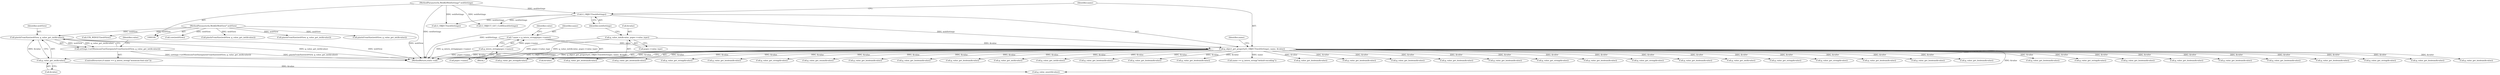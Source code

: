 digraph "0_Chrome_5a2de6455f565783c73e53eae2c8b953e7d48520@pointer" {
"1000231" [label="(Call,pixelsFromSize(webView, g_value_get_int(&value)))"];
"1000103" [label="(MethodParameterIn,WebKitWebView* webView)"];
"1000233" [label="(Call,g_value_get_int(&value))"];
"1000125" [label="(Call,g_object_get_property(G_OBJECT(webSettings), name, &value))"];
"1000126" [label="(Call,G_OBJECT(webSettings))"];
"1000101" [label="(MethodParameterIn,WebKitWebSettings* webSettings)"];
"1000110" [label="(Call,* name = g_intern_string(pspec->name))"];
"1000112" [label="(Call,g_intern_string(pspec->name))"];
"1000119" [label="(Call,g_value_init(&value, pspec->value_type))"];
"1000230" [label="(Call,settings->setMinimumFontSize(pixelsFromSize(webView, g_value_get_int(&value))))"];
"1000209" [label="(Call,g_value_get_int(&value))"];
"1000560" [label="(Call,G_OBJECT(webSettings))"];
"1000255" [label="(Call,GTK_WIDGET(webView))"];
"1000133" [label="(Identifier,name)"];
"1000576" [label="(Call,g_value_get_string(&value))"];
"1000177" [label="(Call,g_value_get_string(&value))"];
"1000438" [label="(Call,g_value_get_boolean(&value))"];
"1000388" [label="(Call,g_value_get_boolean(&value))"];
"1000378" [label="(Call,g_value_get_boolean(&value))"];
"1000599" [label="(Call,g_value_unset(&value))"];
"1000275" [label="(Call,g_value_get_boolean(&value))"];
"1000128" [label="(Identifier,name)"];
"1000137" [label="(Call,g_value_get_string(&value))"];
"1000265" [label="(Call,g_value_get_boolean(&value))"];
"1000285" [label="(Call,g_value_get_boolean(&value))"];
"1000480" [label="(Call,g_value_get_boolean(&value))"];
"1000367" [label="(Call,g_value_get_boolean(&value))"];
"1000118" [label="(Identifier,value)"];
"1000295" [label="(Call,g_value_get_boolean(&value))"];
"1000125" [label="(Call,g_object_get_property(G_OBJECT(webSettings), name, &value))"];
"1000119" [label="(Call,g_value_init(&value, pspec->value_type))"];
"1000230" [label="(Call,settings->setMinimumFontSize(pixelsFromSize(webView, g_value_get_int(&value))))"];
"1000337" [label="(Call,g_value_get_string(&value))"];
"1000503" [label="(Call,core(webView))"];
"1000357" [label="(Call,g_value_get_boolean(&value))"];
"1000508" [label="(Call,g_value_get_boolean(&value))"];
"1000110" [label="(Call,* name = g_intern_string(pspec->name))"];
"1000120" [label="(Call,&value)"];
"1000219" [label="(Call,pixelsFromSize(webView, g_value_get_int(&value)))"];
"1000187" [label="(Call,g_value_get_string(&value))"];
"1000129" [label="(Call,&value)"];
"1000315" [label="(Call,g_value_get_boolean(&value))"];
"1000234" [label="(Call,&value)"];
"1000408" [label="(Call,g_value_get_boolean(&value))"];
"1000157" [label="(Call,g_value_get_string(&value))"];
"1000418" [label="(Call,g_value_get_boolean(&value))"];
"1000197" [label="(Call,g_value_get_string(&value))"];
"1000126" [label="(Call,G_OBJECT(webSettings))"];
"1000460" [label="(Call,g_value_get_enum(&value))"];
"1000127" [label="(Identifier,webSettings)"];
"1000601" [label="(Identifier,value)"];
"1000428" [label="(Call,g_value_get_boolean(&value))"];
"1000548" [label="(Call,g_value_get_boolean(&value))"];
"1000233" [label="(Call,g_value_get_int(&value))"];
"1000593" [label="(Call,G_OBJECT_GET_CLASS(webSettings))"];
"1000103" [label="(MethodParameterIn,WebKitWebView* webView)"];
"1000528" [label="(Call,g_value_get_boolean(&value))"];
"1000112" [label="(Call,g_intern_string(pspec->name))"];
"1000111" [label="(Identifier,name)"];
"1000231" [label="(Call,pixelsFromSize(webView, g_value_get_int(&value)))"];
"1000221" [label="(Call,g_value_get_int(&value))"];
"1000245" [label="(Call,g_value_get_int(&value))"];
"1000490" [label="(Call,g_value_get_boolean(&value))"];
"1000101" [label="(MethodParameterIn,WebKitWebSettings* webSettings)"];
"1000518" [label="(Call,g_value_get_boolean(&value))"];
"1000113" [label="(Call,pspec->name)"];
"1000538" [label="(Call,g_value_get_boolean(&value))"];
"1000243" [label="(Call,pixelsFromSize(webView, g_value_get_int(&value)))"];
"1000232" [label="(Identifier,webView)"];
"1000132" [label="(Call,name == g_intern_string(\"default-encoding\"))"];
"1000325" [label="(Call,g_value_get_boolean(&value))"];
"1000122" [label="(Call,pspec->value_type)"];
"1000398" [label="(Call,g_value_get_boolean(&value))"];
"1000225" [label="(ControlStructure,if (name == g_intern_string(\"minimum-font-size\")))"];
"1000448" [label="(Call,g_value_get_boolean(&value))"];
"1000305" [label="(Call,g_value_get_boolean(&value))"];
"1000470" [label="(Call,g_value_get_boolean(&value))"];
"1000147" [label="(Call,g_value_get_string(&value))"];
"1000602" [label="(MethodReturn,static void)"];
"1000586" [label="(Call,g_value_get_boolean(&value))"];
"1000167" [label="(Call,g_value_get_string(&value))"];
"1000104" [label="(Block,)"];
"1000207" [label="(Call,pixelsFromSize(webView, g_value_get_int(&value)))"];
"1000347" [label="(Call,g_value_get_boolean(&value))"];
"1000231" -> "1000230"  [label="AST: "];
"1000231" -> "1000233"  [label="CFG: "];
"1000232" -> "1000231"  [label="AST: "];
"1000233" -> "1000231"  [label="AST: "];
"1000230" -> "1000231"  [label="CFG: "];
"1000231" -> "1000602"  [label="DDG: g_value_get_int(&value)"];
"1000231" -> "1000602"  [label="DDG: webView"];
"1000231" -> "1000230"  [label="DDG: webView"];
"1000231" -> "1000230"  [label="DDG: g_value_get_int(&value)"];
"1000103" -> "1000231"  [label="DDG: webView"];
"1000233" -> "1000231"  [label="DDG: &value"];
"1000103" -> "1000100"  [label="AST: "];
"1000103" -> "1000602"  [label="DDG: webView"];
"1000103" -> "1000207"  [label="DDG: webView"];
"1000103" -> "1000219"  [label="DDG: webView"];
"1000103" -> "1000243"  [label="DDG: webView"];
"1000103" -> "1000255"  [label="DDG: webView"];
"1000103" -> "1000503"  [label="DDG: webView"];
"1000233" -> "1000234"  [label="CFG: "];
"1000234" -> "1000233"  [label="AST: "];
"1000125" -> "1000233"  [label="DDG: &value"];
"1000233" -> "1000599"  [label="DDG: &value"];
"1000125" -> "1000104"  [label="AST: "];
"1000125" -> "1000129"  [label="CFG: "];
"1000126" -> "1000125"  [label="AST: "];
"1000128" -> "1000125"  [label="AST: "];
"1000129" -> "1000125"  [label="AST: "];
"1000133" -> "1000125"  [label="CFG: "];
"1000125" -> "1000602"  [label="DDG: G_OBJECT(webSettings)"];
"1000125" -> "1000602"  [label="DDG: g_object_get_property(G_OBJECT(webSettings), name, &value)"];
"1000126" -> "1000125"  [label="DDG: webSettings"];
"1000110" -> "1000125"  [label="DDG: name"];
"1000119" -> "1000125"  [label="DDG: &value"];
"1000125" -> "1000132"  [label="DDG: name"];
"1000125" -> "1000137"  [label="DDG: &value"];
"1000125" -> "1000147"  [label="DDG: &value"];
"1000125" -> "1000157"  [label="DDG: &value"];
"1000125" -> "1000167"  [label="DDG: &value"];
"1000125" -> "1000177"  [label="DDG: &value"];
"1000125" -> "1000187"  [label="DDG: &value"];
"1000125" -> "1000197"  [label="DDG: &value"];
"1000125" -> "1000209"  [label="DDG: &value"];
"1000125" -> "1000221"  [label="DDG: &value"];
"1000125" -> "1000245"  [label="DDG: &value"];
"1000125" -> "1000265"  [label="DDG: &value"];
"1000125" -> "1000275"  [label="DDG: &value"];
"1000125" -> "1000285"  [label="DDG: &value"];
"1000125" -> "1000295"  [label="DDG: &value"];
"1000125" -> "1000305"  [label="DDG: &value"];
"1000125" -> "1000315"  [label="DDG: &value"];
"1000125" -> "1000325"  [label="DDG: &value"];
"1000125" -> "1000337"  [label="DDG: &value"];
"1000125" -> "1000347"  [label="DDG: &value"];
"1000125" -> "1000357"  [label="DDG: &value"];
"1000125" -> "1000367"  [label="DDG: &value"];
"1000125" -> "1000378"  [label="DDG: &value"];
"1000125" -> "1000388"  [label="DDG: &value"];
"1000125" -> "1000398"  [label="DDG: &value"];
"1000125" -> "1000408"  [label="DDG: &value"];
"1000125" -> "1000418"  [label="DDG: &value"];
"1000125" -> "1000428"  [label="DDG: &value"];
"1000125" -> "1000438"  [label="DDG: &value"];
"1000125" -> "1000448"  [label="DDG: &value"];
"1000125" -> "1000460"  [label="DDG: &value"];
"1000125" -> "1000470"  [label="DDG: &value"];
"1000125" -> "1000480"  [label="DDG: &value"];
"1000125" -> "1000490"  [label="DDG: &value"];
"1000125" -> "1000508"  [label="DDG: &value"];
"1000125" -> "1000518"  [label="DDG: &value"];
"1000125" -> "1000528"  [label="DDG: &value"];
"1000125" -> "1000538"  [label="DDG: &value"];
"1000125" -> "1000548"  [label="DDG: &value"];
"1000125" -> "1000576"  [label="DDG: &value"];
"1000125" -> "1000586"  [label="DDG: &value"];
"1000125" -> "1000599"  [label="DDG: &value"];
"1000126" -> "1000127"  [label="CFG: "];
"1000127" -> "1000126"  [label="AST: "];
"1000128" -> "1000126"  [label="CFG: "];
"1000126" -> "1000602"  [label="DDG: webSettings"];
"1000101" -> "1000126"  [label="DDG: webSettings"];
"1000126" -> "1000560"  [label="DDG: webSettings"];
"1000126" -> "1000593"  [label="DDG: webSettings"];
"1000101" -> "1000100"  [label="AST: "];
"1000101" -> "1000602"  [label="DDG: webSettings"];
"1000101" -> "1000560"  [label="DDG: webSettings"];
"1000101" -> "1000593"  [label="DDG: webSettings"];
"1000110" -> "1000104"  [label="AST: "];
"1000110" -> "1000112"  [label="CFG: "];
"1000111" -> "1000110"  [label="AST: "];
"1000112" -> "1000110"  [label="AST: "];
"1000118" -> "1000110"  [label="CFG: "];
"1000110" -> "1000602"  [label="DDG: g_intern_string(pspec->name)"];
"1000112" -> "1000110"  [label="DDG: pspec->name"];
"1000112" -> "1000113"  [label="CFG: "];
"1000113" -> "1000112"  [label="AST: "];
"1000112" -> "1000602"  [label="DDG: pspec->name"];
"1000119" -> "1000104"  [label="AST: "];
"1000119" -> "1000122"  [label="CFG: "];
"1000120" -> "1000119"  [label="AST: "];
"1000122" -> "1000119"  [label="AST: "];
"1000127" -> "1000119"  [label="CFG: "];
"1000119" -> "1000602"  [label="DDG: pspec->value_type"];
"1000119" -> "1000602"  [label="DDG: g_value_init(&value, pspec->value_type)"];
"1000230" -> "1000225"  [label="AST: "];
"1000601" -> "1000230"  [label="CFG: "];
"1000230" -> "1000602"  [label="DDG: pixelsFromSize(webView, g_value_get_int(&value))"];
"1000230" -> "1000602"  [label="DDG: settings->setMinimumFontSize(pixelsFromSize(webView, g_value_get_int(&value)))"];
}
